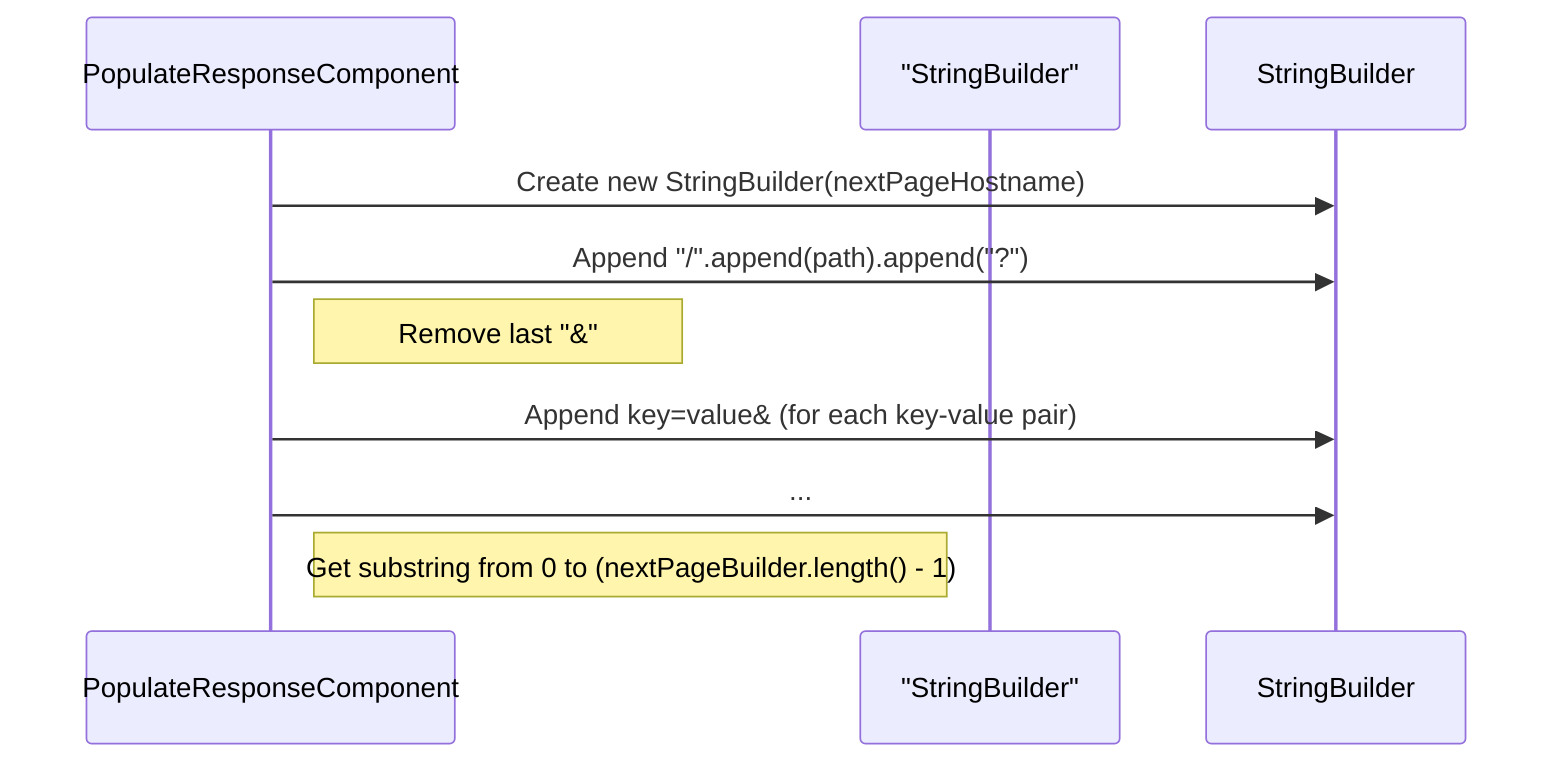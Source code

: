 sequenceDiagram
    participant PopulateResponseComponent
    participant "StringBuilder"

    PopulateResponseComponent->>StringBuilder: Create new StringBuilder(nextPageHostname)
    PopulateResponseComponent->>StringBuilder: Append "/".append(path).append("?")
    Note right of PopulateResponseComponent: Remove last "&"
    PopulateResponseComponent->>StringBuilder: Append key=value&#10;  (for each key-value pair)
    PopulateResponseComponent->>StringBuilder: ...
    Note right of PopulateResponseComponent: Get substring from 0 to (nextPageBuilder.length() - 1)